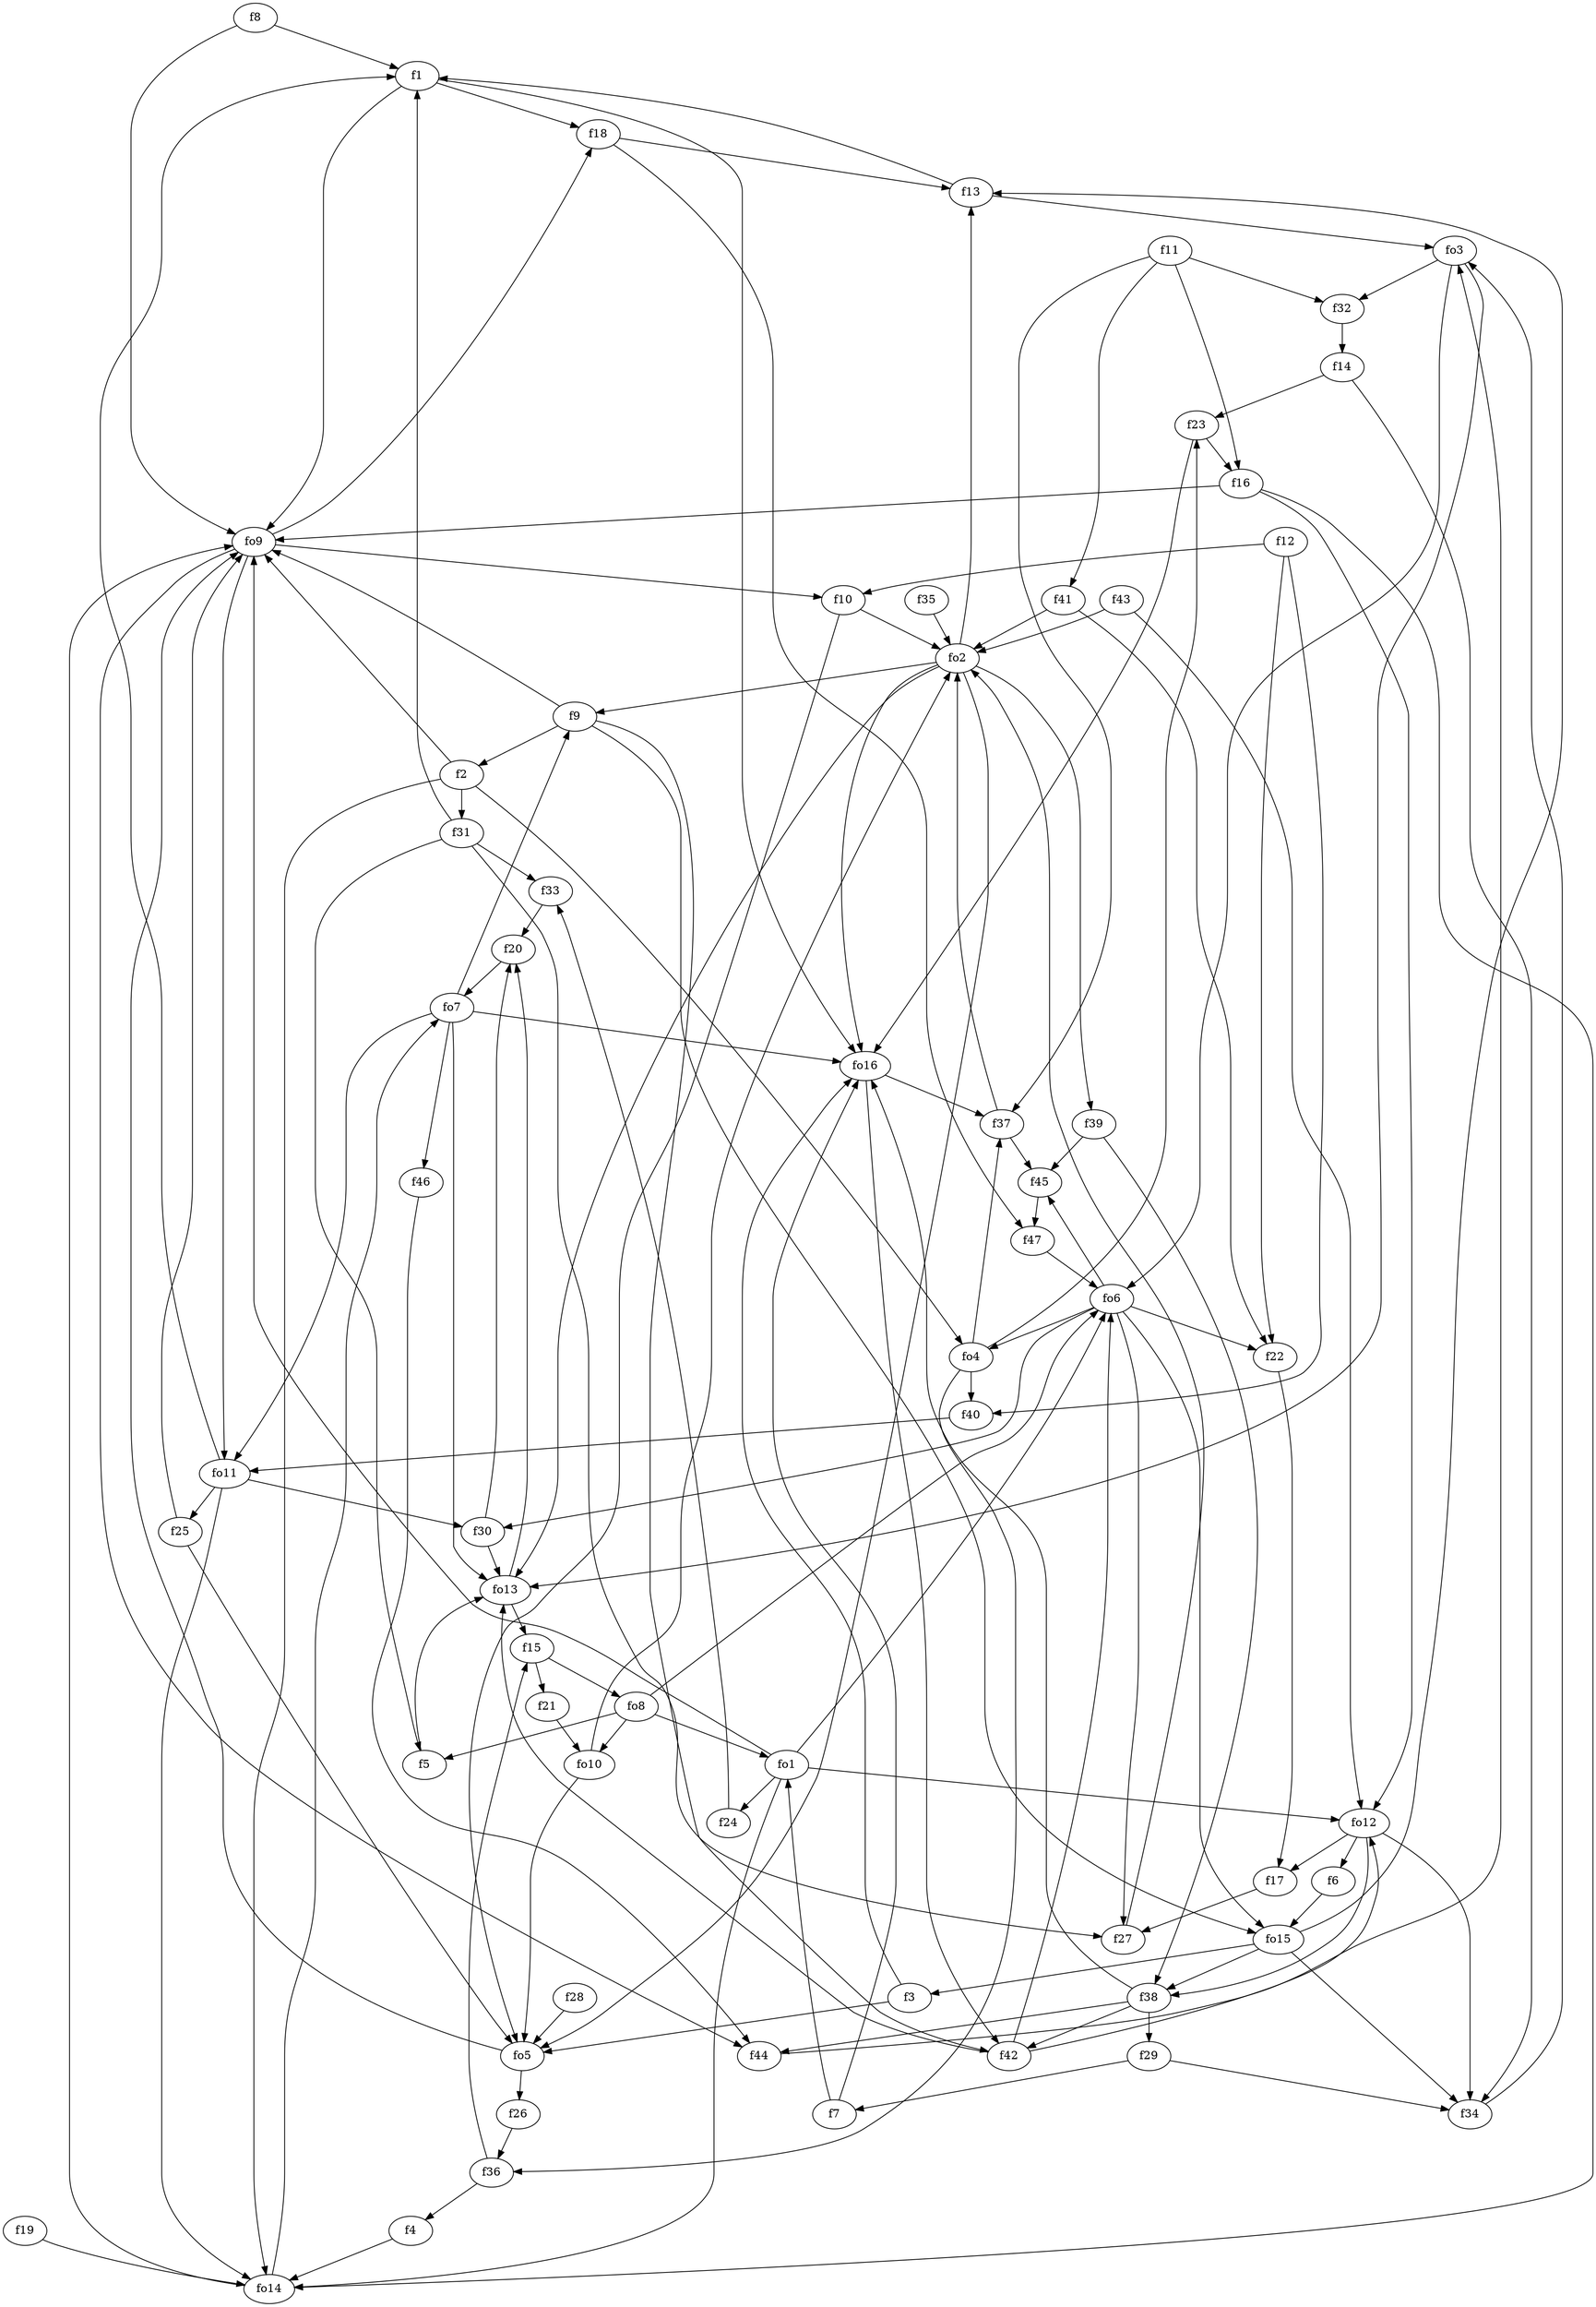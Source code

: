 strict digraph  {
f1;
f2;
f3;
f4;
f5;
f6;
f7;
f8;
f9;
f10;
f11;
f12;
f13;
f14;
f15;
f16;
f17;
f18;
f19;
f20;
f21;
f22;
f23;
f24;
f25;
f26;
f27;
f28;
f29;
f30;
f31;
f32;
f33;
f34;
f35;
f36;
f37;
f38;
f39;
f40;
f41;
f42;
f43;
f44;
f45;
f46;
f47;
fo1;
fo2;
fo3;
fo4;
fo5;
fo6;
fo7;
fo8;
fo9;
fo10;
fo11;
fo12;
fo13;
fo14;
fo15;
fo16;
f1 -> fo16  [weight=2];
f1 -> f18  [weight=2];
f1 -> fo9  [weight=2];
f2 -> f31  [weight=2];
f2 -> fo4  [weight=2];
f2 -> fo14  [weight=2];
f2 -> fo9  [weight=2];
f3 -> fo5  [weight=2];
f3 -> fo16  [weight=2];
f4 -> fo14  [weight=2];
f5 -> fo13  [weight=2];
f6 -> fo15  [weight=2];
f7 -> fo16  [weight=2];
f7 -> fo1  [weight=2];
f8 -> fo9  [weight=2];
f8 -> f1  [weight=2];
f9 -> fo9  [weight=2];
f9 -> f2  [weight=2];
f9 -> f42  [weight=2];
f9 -> fo15  [weight=2];
f10 -> fo2  [weight=2];
f10 -> fo5  [weight=2];
f11 -> f37  [weight=2];
f11 -> f16  [weight=2];
f11 -> f41  [weight=2];
f11 -> f32  [weight=2];
f12 -> f22  [weight=2];
f12 -> f40  [weight=2];
f12 -> f10  [weight=2];
f13 -> f1  [weight=2];
f13 -> fo3  [weight=2];
f14 -> f34  [weight=2];
f14 -> f23  [weight=2];
f15 -> fo8  [weight=2];
f15 -> f21  [weight=2];
f16 -> fo9  [weight=2];
f16 -> fo14  [weight=2];
f16 -> fo12  [weight=2];
f17 -> f27  [weight=2];
f18 -> f13  [weight=2];
f18 -> f47  [weight=2];
f19 -> fo14  [weight=2];
f20 -> fo7  [weight=2];
f21 -> fo10  [weight=2];
f22 -> f17  [weight=2];
f23 -> f16  [weight=2];
f23 -> fo16  [weight=2];
f24 -> f33  [weight=2];
f25 -> fo5  [weight=2];
f25 -> fo9  [weight=2];
f26 -> f36  [weight=2];
f27 -> fo2  [weight=2];
f28 -> fo5  [weight=2];
f29 -> f34  [weight=2];
f29 -> f7  [weight=2];
f30 -> f20  [weight=2];
f30 -> fo13  [weight=2];
f31 -> f27  [weight=2];
f31 -> f1  [weight=2];
f31 -> f5  [weight=2];
f31 -> f33  [weight=2];
f32 -> f14  [weight=2];
f33 -> f20  [weight=2];
f34 -> fo3  [weight=2];
f35 -> fo2  [weight=2];
f36 -> f15  [weight=2];
f36 -> f4  [weight=2];
f37 -> fo2  [weight=2];
f37 -> f45  [weight=2];
f38 -> fo16  [weight=2];
f38 -> f29  [weight=2];
f38 -> f44  [weight=2];
f38 -> f42  [weight=2];
f39 -> f38  [weight=2];
f39 -> f45  [weight=2];
f40 -> fo11  [weight=2];
f41 -> f22  [weight=2];
f41 -> fo2  [weight=2];
f42 -> fo13  [weight=2];
f42 -> fo12  [weight=2];
f42 -> fo6  [weight=2];
f43 -> fo2  [weight=2];
f43 -> fo12  [weight=2];
f44 -> fo3  [weight=2];
f45 -> f47  [weight=2];
f46 -> f44  [weight=2];
f47 -> fo6  [weight=2];
fo1 -> f24  [weight=2];
fo1 -> fo14  [weight=2];
fo1 -> fo9  [weight=2];
fo1 -> fo12  [weight=2];
fo1 -> fo6  [weight=2];
fo2 -> f9  [weight=2];
fo2 -> fo5  [weight=2];
fo2 -> fo13  [weight=2];
fo2 -> fo16  [weight=2];
fo2 -> f39  [weight=2];
fo2 -> f13  [weight=2];
fo3 -> fo6  [weight=2];
fo3 -> fo13  [weight=2];
fo3 -> f32  [weight=2];
fo4 -> f37  [weight=2];
fo4 -> f36  [weight=2];
fo4 -> f23  [weight=2];
fo4 -> f40  [weight=2];
fo5 -> f26  [weight=2];
fo5 -> fo9  [weight=2];
fo6 -> fo4  [weight=2];
fo6 -> f45  [weight=2];
fo6 -> f22  [weight=2];
fo6 -> fo15  [weight=2];
fo6 -> f27  [weight=2];
fo6 -> f30  [weight=2];
fo7 -> fo16  [weight=2];
fo7 -> f9  [weight=2];
fo7 -> fo11  [weight=2];
fo7 -> f46  [weight=2];
fo7 -> fo13  [weight=2];
fo8 -> fo10  [weight=2];
fo8 -> fo1  [weight=2];
fo8 -> fo6  [weight=2];
fo8 -> f5  [weight=2];
fo9 -> f10  [weight=2];
fo9 -> fo11  [weight=2];
fo9 -> f44  [weight=2];
fo9 -> f18  [weight=2];
fo10 -> fo2  [weight=2];
fo10 -> fo5  [weight=2];
fo11 -> f25  [weight=2];
fo11 -> f30  [weight=2];
fo11 -> fo14  [weight=2];
fo11 -> f1  [weight=2];
fo12 -> f38  [weight=2];
fo12 -> f34  [weight=2];
fo12 -> f6  [weight=2];
fo12 -> f17  [weight=2];
fo13 -> f20  [weight=2];
fo13 -> f15  [weight=2];
fo14 -> fo9  [weight=2];
fo14 -> fo7  [weight=2];
fo15 -> f13  [weight=2];
fo15 -> f38  [weight=2];
fo15 -> f3  [weight=2];
fo15 -> f34  [weight=2];
fo16 -> f37  [weight=2];
fo16 -> f42  [weight=2];
}
